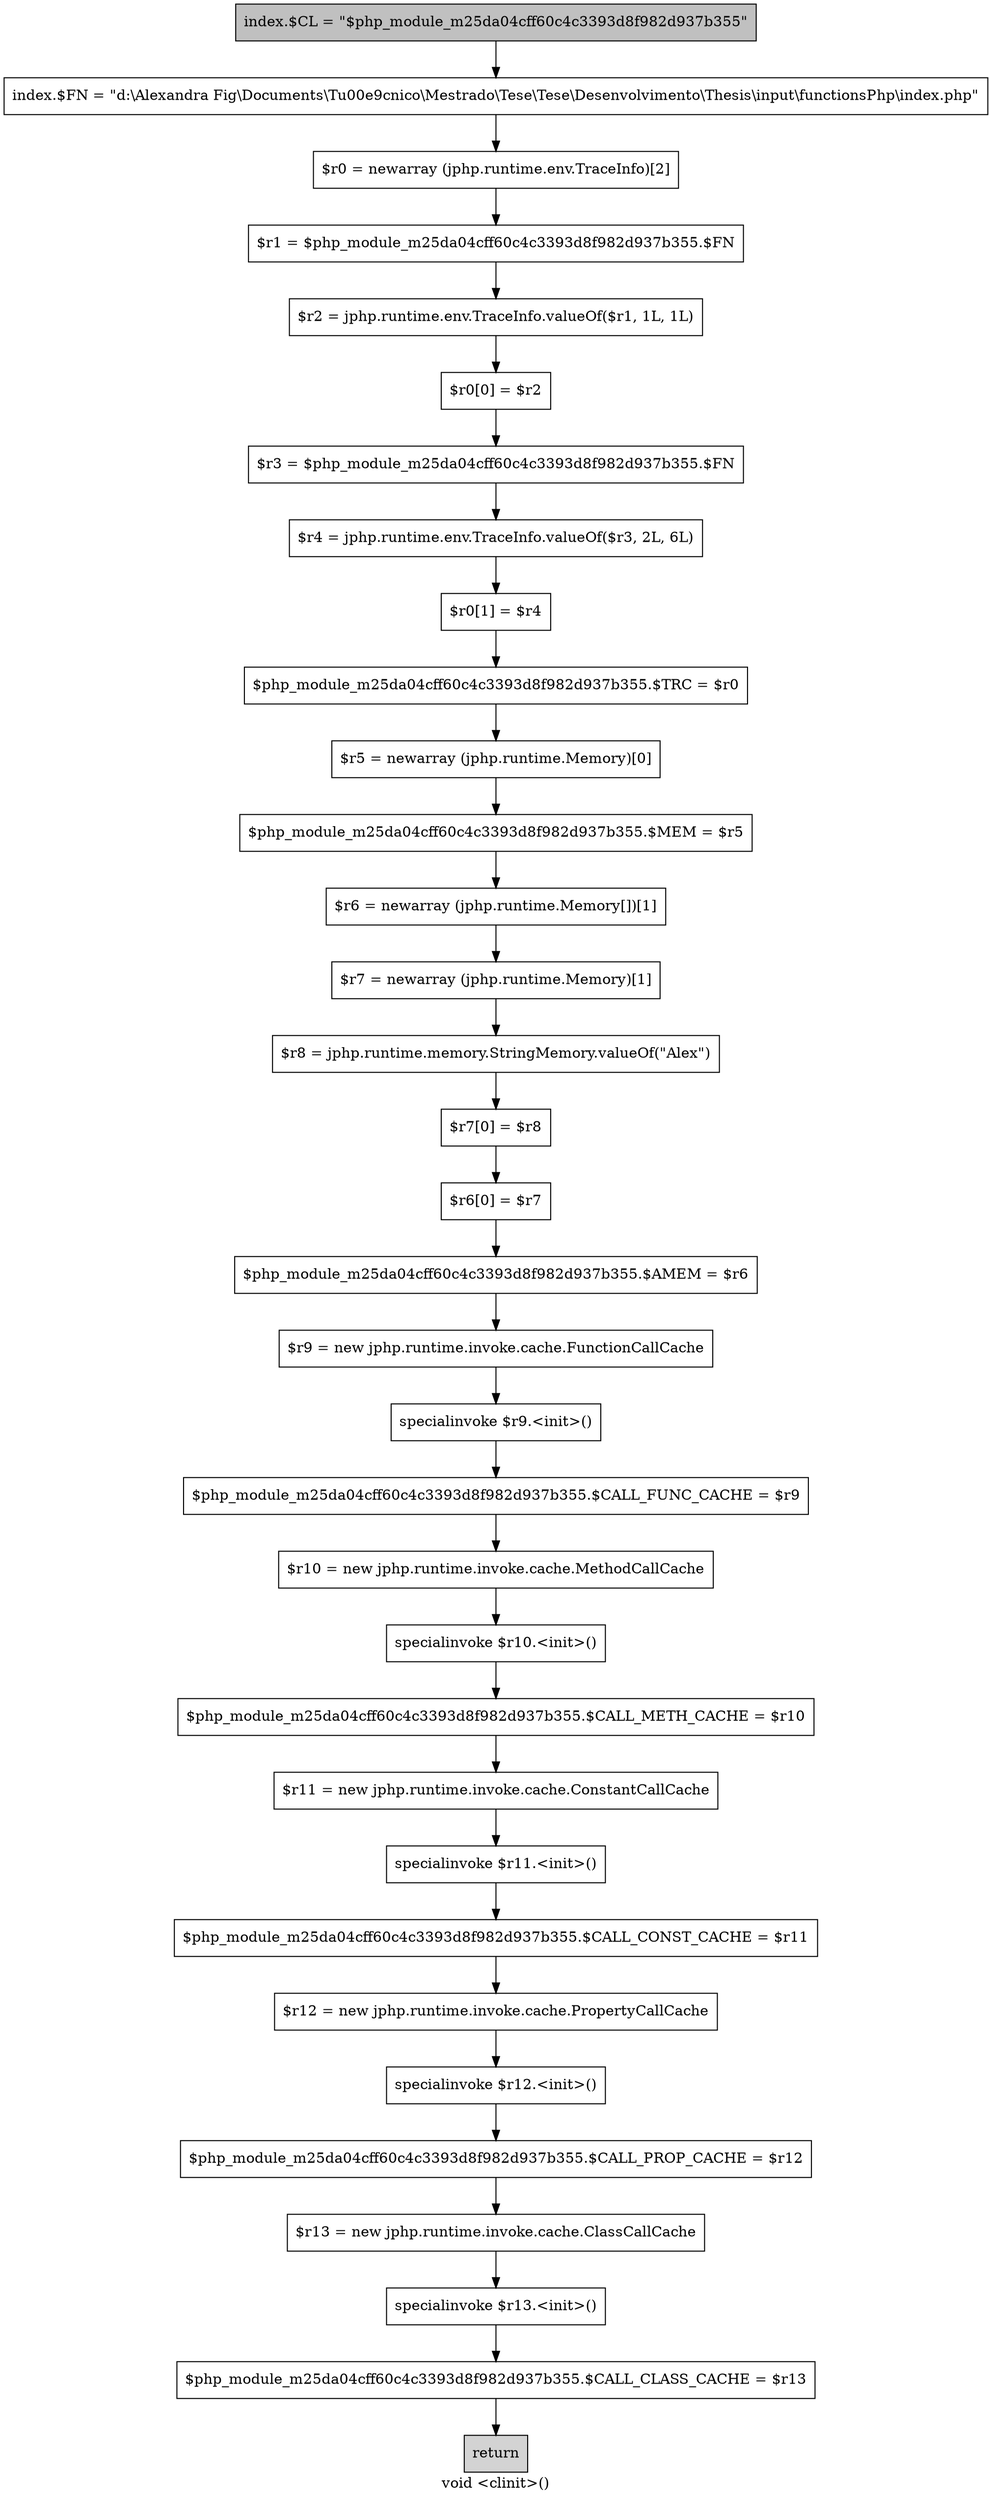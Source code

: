 digraph "void <clinit>()" {
    label="void <clinit>()";
    node [shape=box];
    "0" [style=filled,fillcolor=gray,label="index.$CL = \"$php_module_m25da04cff60c4c3393d8f982d937b355\"",];
    "1" [label="index.$FN = \"d:\\Alexandra Fig\\Documents\\T\u00e9cnico\\Mestrado\\Tese\\Tese\\Desenvolvimento\\Thesis\\input\\functionsPhp\\index.php\"",];
    "0"->"1";
    "2" [label="$r0 = newarray (jphp.runtime.env.TraceInfo)[2]",];
    "1"->"2";
    "3" [label="$r1 = $php_module_m25da04cff60c4c3393d8f982d937b355.$FN",];
    "2"->"3";
    "4" [label="$r2 = jphp.runtime.env.TraceInfo.valueOf($r1, 1L, 1L)",];
    "3"->"4";
    "5" [label="$r0[0] = $r2",];
    "4"->"5";
    "6" [label="$r3 = $php_module_m25da04cff60c4c3393d8f982d937b355.$FN",];
    "5"->"6";
    "7" [label="$r4 = jphp.runtime.env.TraceInfo.valueOf($r3, 2L, 6L)",];
    "6"->"7";
    "8" [label="$r0[1] = $r4",];
    "7"->"8";
    "9" [label="$php_module_m25da04cff60c4c3393d8f982d937b355.$TRC = $r0",];
    "8"->"9";
    "10" [label="$r5 = newarray (jphp.runtime.Memory)[0]",];
    "9"->"10";
    "11" [label="$php_module_m25da04cff60c4c3393d8f982d937b355.$MEM = $r5",];
    "10"->"11";
    "12" [label="$r6 = newarray (jphp.runtime.Memory[])[1]",];
    "11"->"12";
    "13" [label="$r7 = newarray (jphp.runtime.Memory)[1]",];
    "12"->"13";
    "14" [label="$r8 = jphp.runtime.memory.StringMemory.valueOf(\"Alex\")",];
    "13"->"14";
    "15" [label="$r7[0] = $r8",];
    "14"->"15";
    "16" [label="$r6[0] = $r7",];
    "15"->"16";
    "17" [label="$php_module_m25da04cff60c4c3393d8f982d937b355.$AMEM = $r6",];
    "16"->"17";
    "18" [label="$r9 = new jphp.runtime.invoke.cache.FunctionCallCache",];
    "17"->"18";
    "19" [label="specialinvoke $r9.<init>()",];
    "18"->"19";
    "20" [label="$php_module_m25da04cff60c4c3393d8f982d937b355.$CALL_FUNC_CACHE = $r9",];
    "19"->"20";
    "21" [label="$r10 = new jphp.runtime.invoke.cache.MethodCallCache",];
    "20"->"21";
    "22" [label="specialinvoke $r10.<init>()",];
    "21"->"22";
    "23" [label="$php_module_m25da04cff60c4c3393d8f982d937b355.$CALL_METH_CACHE = $r10",];
    "22"->"23";
    "24" [label="$r11 = new jphp.runtime.invoke.cache.ConstantCallCache",];
    "23"->"24";
    "25" [label="specialinvoke $r11.<init>()",];
    "24"->"25";
    "26" [label="$php_module_m25da04cff60c4c3393d8f982d937b355.$CALL_CONST_CACHE = $r11",];
    "25"->"26";
    "27" [label="$r12 = new jphp.runtime.invoke.cache.PropertyCallCache",];
    "26"->"27";
    "28" [label="specialinvoke $r12.<init>()",];
    "27"->"28";
    "29" [label="$php_module_m25da04cff60c4c3393d8f982d937b355.$CALL_PROP_CACHE = $r12",];
    "28"->"29";
    "30" [label="$r13 = new jphp.runtime.invoke.cache.ClassCallCache",];
    "29"->"30";
    "31" [label="specialinvoke $r13.<init>()",];
    "30"->"31";
    "32" [label="$php_module_m25da04cff60c4c3393d8f982d937b355.$CALL_CLASS_CACHE = $r13",];
    "31"->"32";
    "33" [style=filled,fillcolor=lightgray,label="return",];
    "32"->"33";
}
